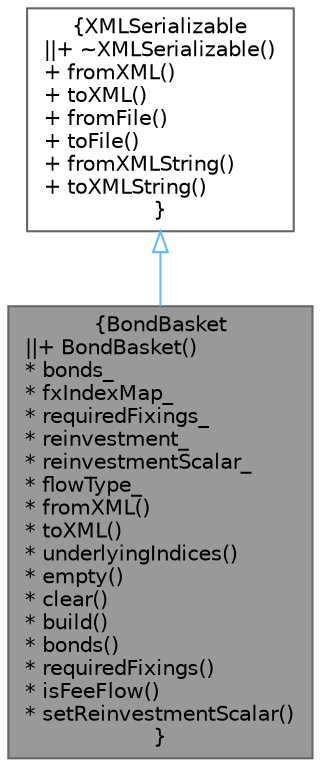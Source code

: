digraph "BondBasket"
{
 // INTERACTIVE_SVG=YES
 // LATEX_PDF_SIZE
  bgcolor="transparent";
  edge [fontname=Helvetica,fontsize=10,labelfontname=Helvetica,labelfontsize=10];
  node [fontname=Helvetica,fontsize=10,shape=box,height=0.2,width=0.4];
  Node1 [label="{BondBasket\n||+ BondBasket()\l* bonds_\l* fxIndexMap_\l* requiredFixings_\l* reinvestment_\l* reinvestmentScalar_\l* flowType_\l* fromXML()\l* toXML()\l* underlyingIndices()\l* empty()\l* clear()\l* build()\l* bonds()\l* requiredFixings()\l* isFeeFlow()\l* setReinvestmentScalar()\l}",height=0.2,width=0.4,color="gray40", fillcolor="grey60", style="filled", fontcolor="black",tooltip="Serializable Bond-Basket Data."];
  Node2 -> Node1 [dir="back",color="steelblue1",style="solid",arrowtail="onormal"];
  Node2 [label="{XMLSerializable\n||+ ~XMLSerializable()\l+ fromXML()\l+ toXML()\l+ fromFile()\l+ toFile()\l+ fromXMLString()\l+ toXMLString()\l}",height=0.2,width=0.4,color="gray40", fillcolor="white", style="filled",URL="$classore_1_1data_1_1_x_m_l_serializable.html",tooltip="Base class for all serializable classes."];
}
